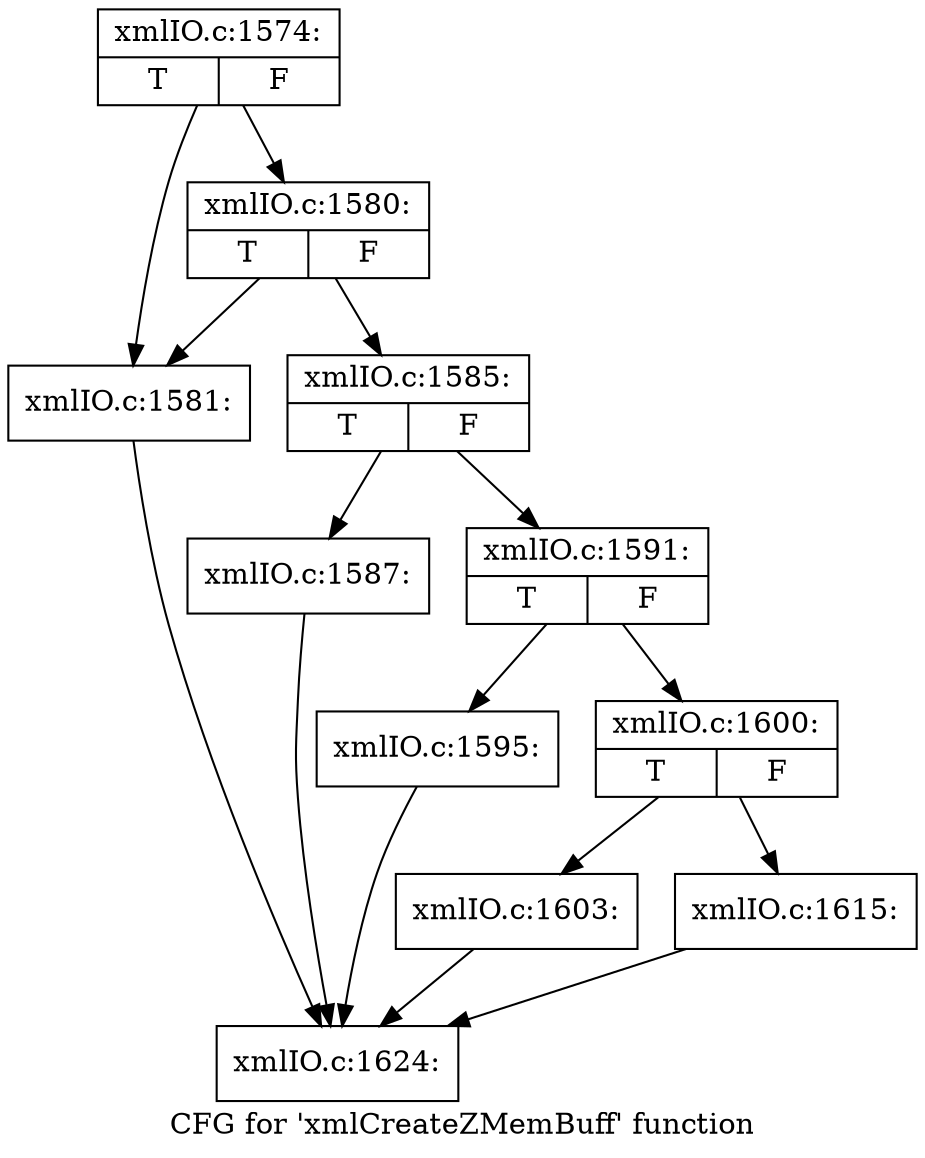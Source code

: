 digraph "CFG for 'xmlCreateZMemBuff' function" {
	label="CFG for 'xmlCreateZMemBuff' function";

	Node0x5277240 [shape=record,label="{xmlIO.c:1574:|{<s0>T|<s1>F}}"];
	Node0x5277240 -> Node0x538c940;
	Node0x5277240 -> Node0x5392080;
	Node0x5392080 [shape=record,label="{xmlIO.c:1580:|{<s0>T|<s1>F}}"];
	Node0x5392080 -> Node0x538c940;
	Node0x5392080 -> Node0x5392030;
	Node0x538c940 [shape=record,label="{xmlIO.c:1581:}"];
	Node0x538c940 -> Node0x538c490;
	Node0x5392030 [shape=record,label="{xmlIO.c:1585:|{<s0>T|<s1>F}}"];
	Node0x5392030 -> Node0x5392a40;
	Node0x5392030 -> Node0x5392a90;
	Node0x5392a40 [shape=record,label="{xmlIO.c:1587:}"];
	Node0x5392a40 -> Node0x538c490;
	Node0x5392a90 [shape=record,label="{xmlIO.c:1591:|{<s0>T|<s1>F}}"];
	Node0x5392a90 -> Node0x5393cb0;
	Node0x5392a90 -> Node0x5393d00;
	Node0x5393cb0 [shape=record,label="{xmlIO.c:1595:}"];
	Node0x5393cb0 -> Node0x538c490;
	Node0x5393d00 [shape=record,label="{xmlIO.c:1600:|{<s0>T|<s1>F}}"];
	Node0x5393d00 -> Node0x53950b0;
	Node0x5393d00 -> Node0x53956e0;
	Node0x53950b0 [shape=record,label="{xmlIO.c:1603:}"];
	Node0x53950b0 -> Node0x538c490;
	Node0x53956e0 [shape=record,label="{xmlIO.c:1615:}"];
	Node0x53956e0 -> Node0x538c490;
	Node0x538c490 [shape=record,label="{xmlIO.c:1624:}"];
}
